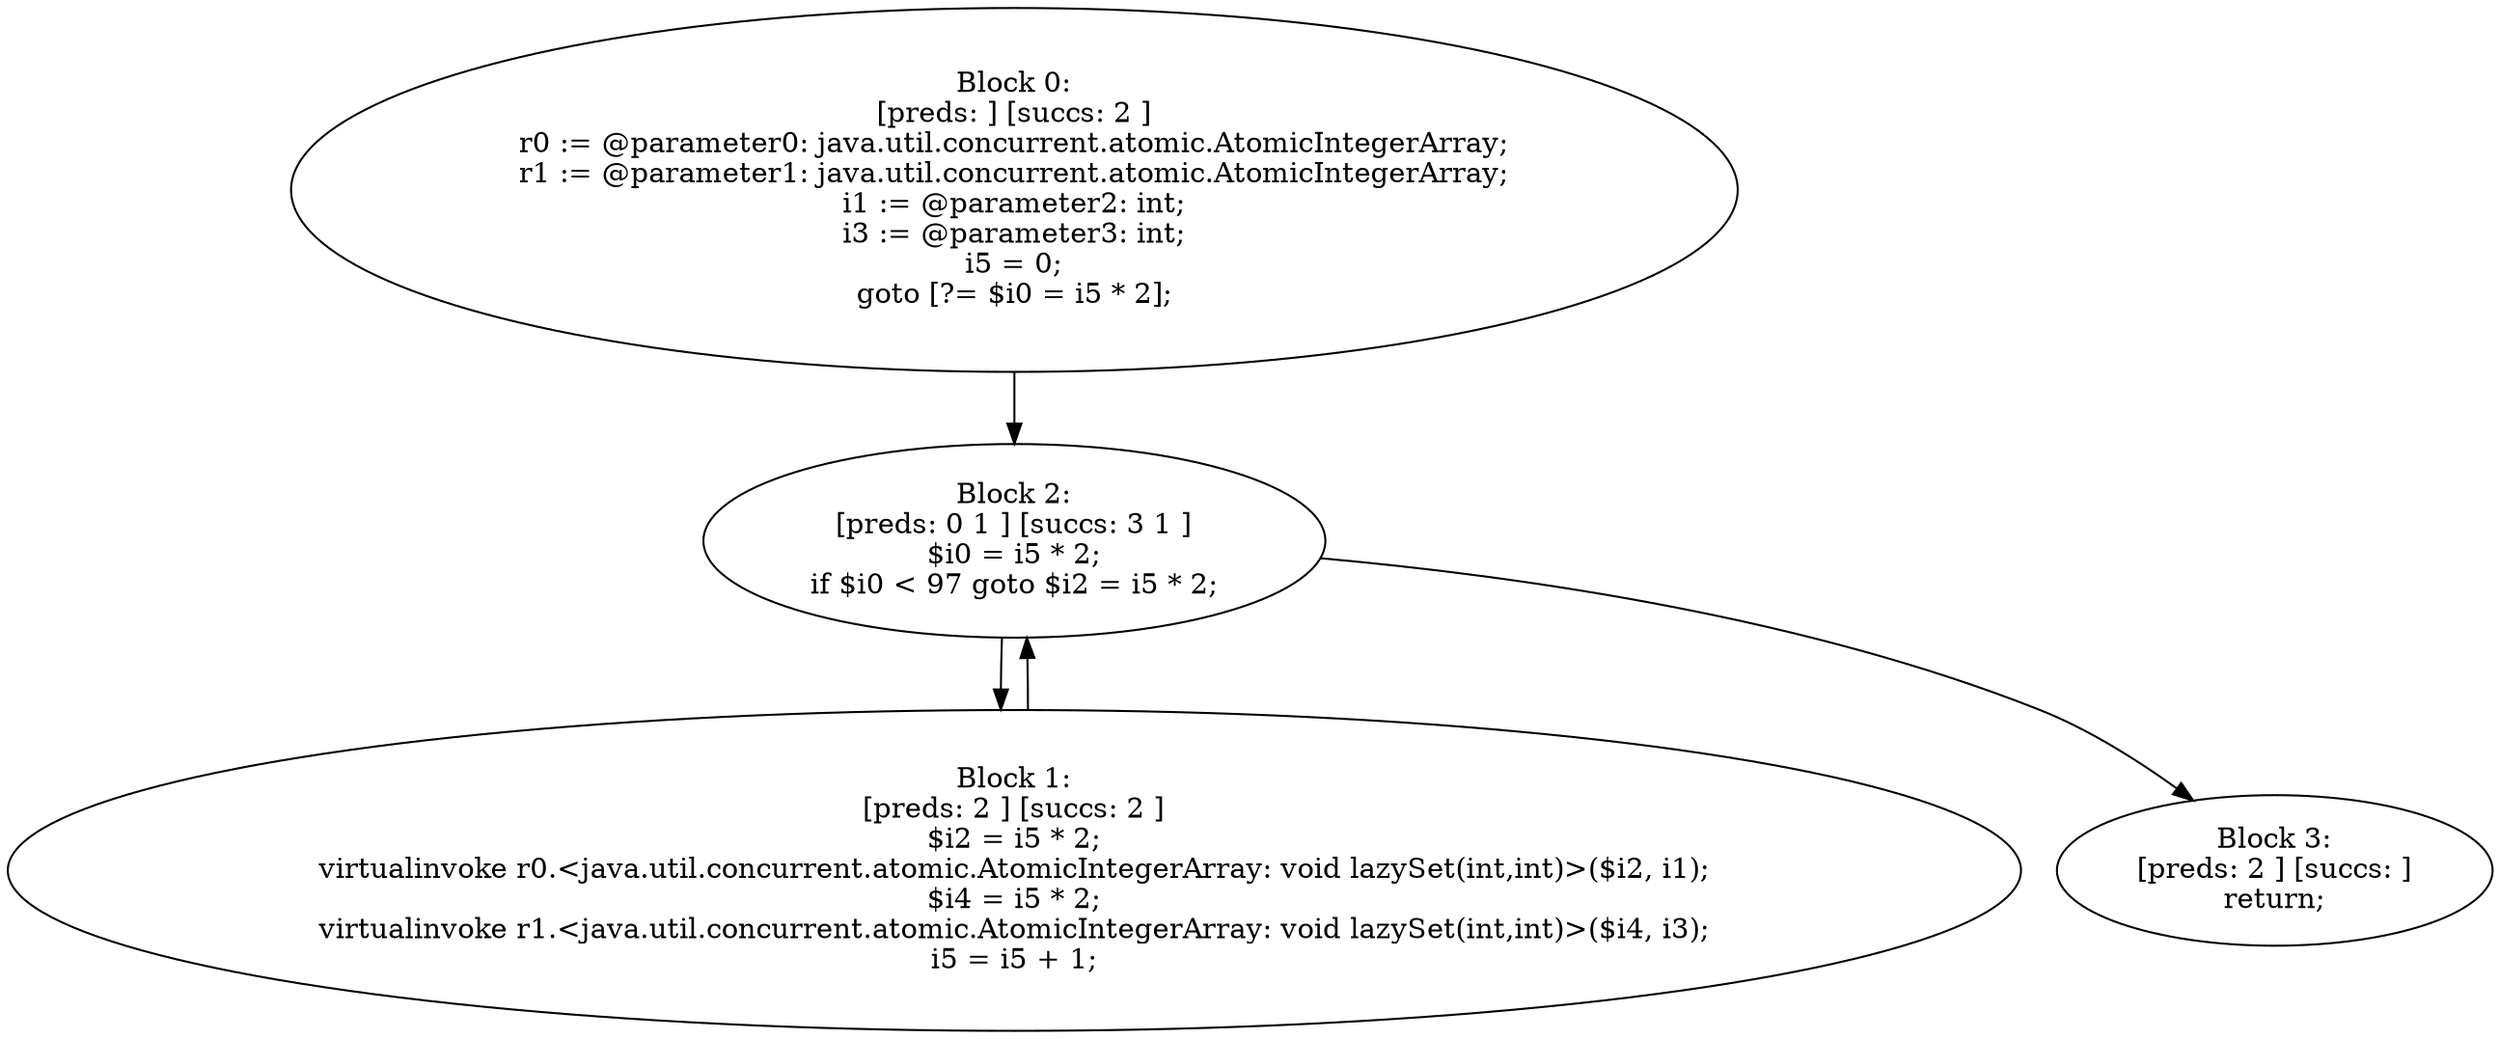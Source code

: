 digraph "unitGraph" {
    "Block 0:
[preds: ] [succs: 2 ]
r0 := @parameter0: java.util.concurrent.atomic.AtomicIntegerArray;
r1 := @parameter1: java.util.concurrent.atomic.AtomicIntegerArray;
i1 := @parameter2: int;
i3 := @parameter3: int;
i5 = 0;
goto [?= $i0 = i5 * 2];
"
    "Block 1:
[preds: 2 ] [succs: 2 ]
$i2 = i5 * 2;
virtualinvoke r0.<java.util.concurrent.atomic.AtomicIntegerArray: void lazySet(int,int)>($i2, i1);
$i4 = i5 * 2;
virtualinvoke r1.<java.util.concurrent.atomic.AtomicIntegerArray: void lazySet(int,int)>($i4, i3);
i5 = i5 + 1;
"
    "Block 2:
[preds: 0 1 ] [succs: 3 1 ]
$i0 = i5 * 2;
if $i0 < 97 goto $i2 = i5 * 2;
"
    "Block 3:
[preds: 2 ] [succs: ]
return;
"
    "Block 0:
[preds: ] [succs: 2 ]
r0 := @parameter0: java.util.concurrent.atomic.AtomicIntegerArray;
r1 := @parameter1: java.util.concurrent.atomic.AtomicIntegerArray;
i1 := @parameter2: int;
i3 := @parameter3: int;
i5 = 0;
goto [?= $i0 = i5 * 2];
"->"Block 2:
[preds: 0 1 ] [succs: 3 1 ]
$i0 = i5 * 2;
if $i0 < 97 goto $i2 = i5 * 2;
";
    "Block 1:
[preds: 2 ] [succs: 2 ]
$i2 = i5 * 2;
virtualinvoke r0.<java.util.concurrent.atomic.AtomicIntegerArray: void lazySet(int,int)>($i2, i1);
$i4 = i5 * 2;
virtualinvoke r1.<java.util.concurrent.atomic.AtomicIntegerArray: void lazySet(int,int)>($i4, i3);
i5 = i5 + 1;
"->"Block 2:
[preds: 0 1 ] [succs: 3 1 ]
$i0 = i5 * 2;
if $i0 < 97 goto $i2 = i5 * 2;
";
    "Block 2:
[preds: 0 1 ] [succs: 3 1 ]
$i0 = i5 * 2;
if $i0 < 97 goto $i2 = i5 * 2;
"->"Block 3:
[preds: 2 ] [succs: ]
return;
";
    "Block 2:
[preds: 0 1 ] [succs: 3 1 ]
$i0 = i5 * 2;
if $i0 < 97 goto $i2 = i5 * 2;
"->"Block 1:
[preds: 2 ] [succs: 2 ]
$i2 = i5 * 2;
virtualinvoke r0.<java.util.concurrent.atomic.AtomicIntegerArray: void lazySet(int,int)>($i2, i1);
$i4 = i5 * 2;
virtualinvoke r1.<java.util.concurrent.atomic.AtomicIntegerArray: void lazySet(int,int)>($i4, i3);
i5 = i5 + 1;
";
}
